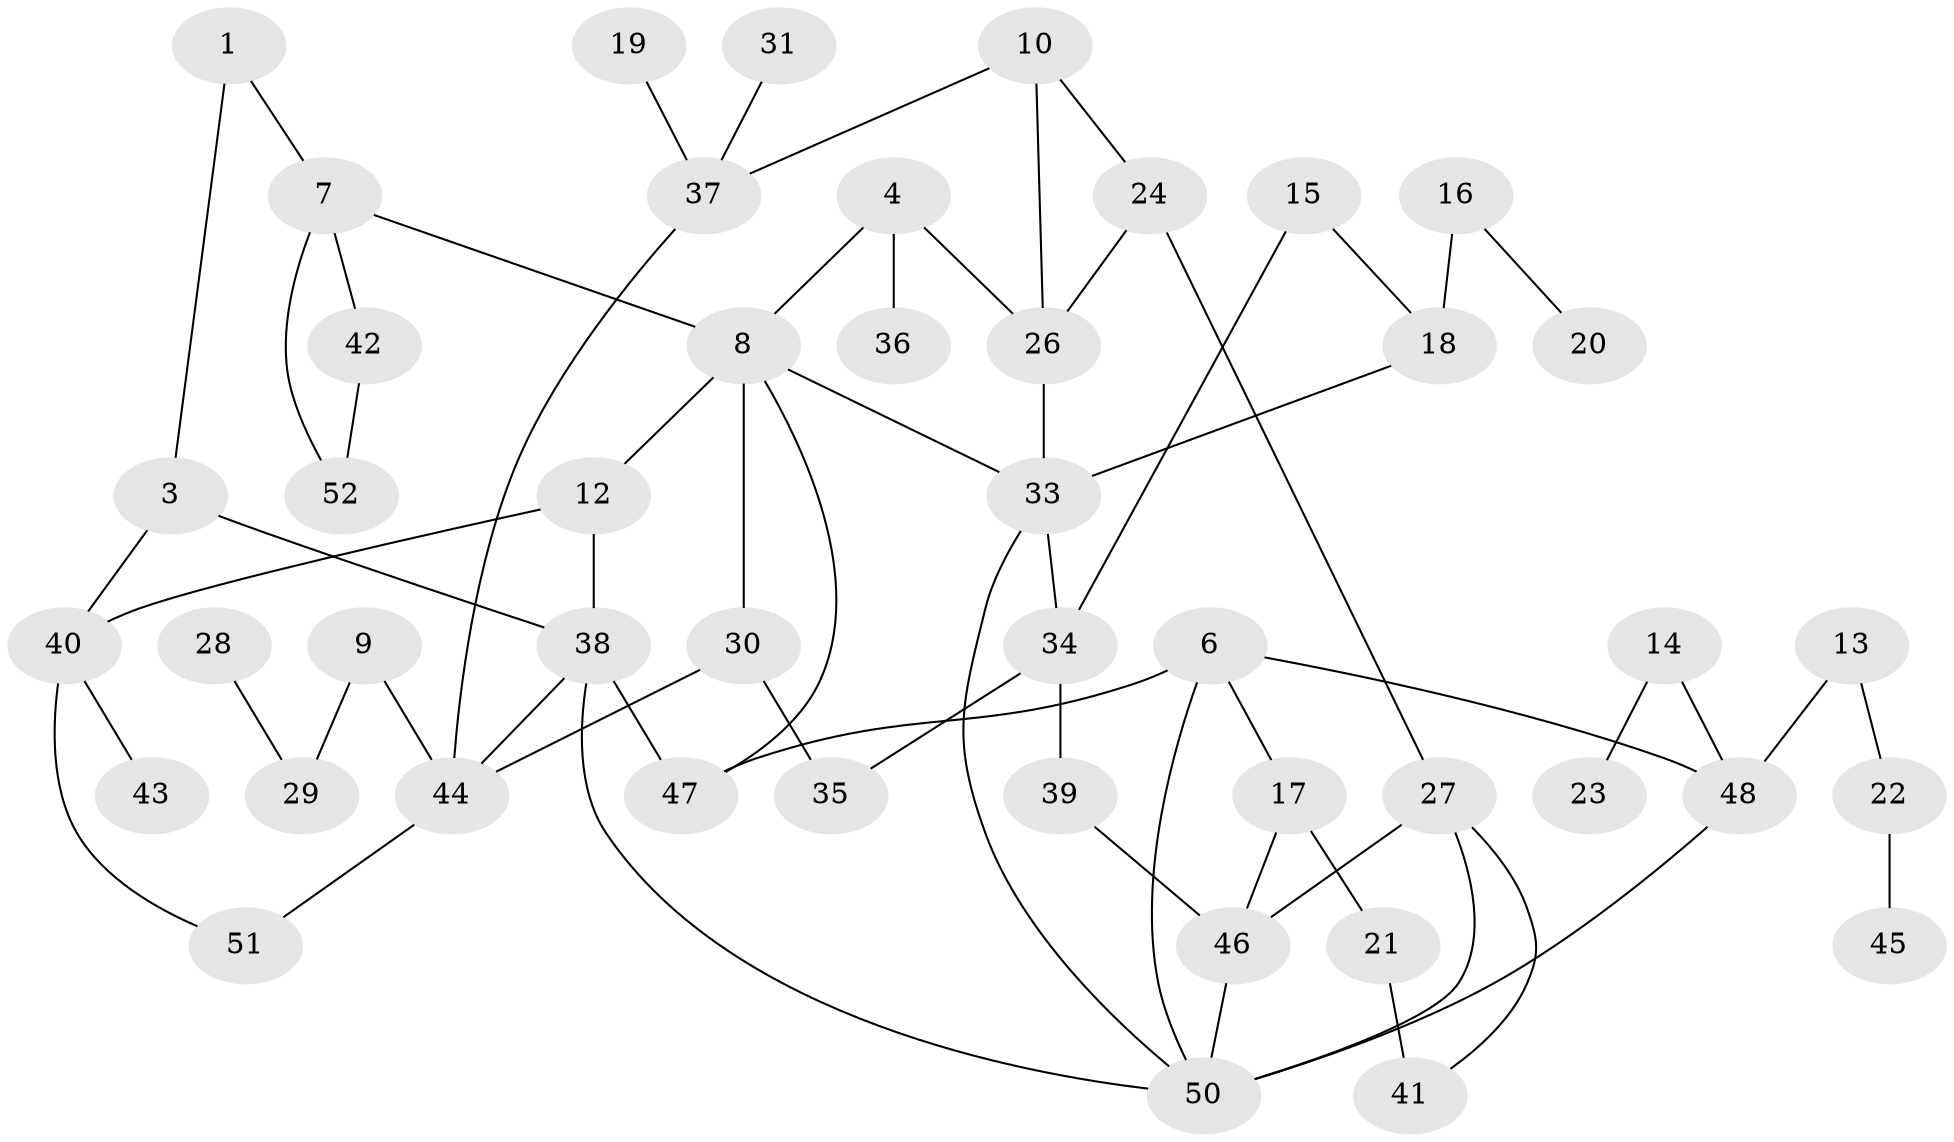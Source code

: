 // original degree distribution, {3: 0.24324324324324326, 2: 0.28378378378378377, 0: 0.08108108108108109, 1: 0.20270270270270271, 4: 0.10810810810810811, 6: 0.013513513513513514, 5: 0.06756756756756757}
// Generated by graph-tools (version 1.1) at 2025/35/03/04/25 23:35:45]
// undirected, 46 vertices, 64 edges
graph export_dot {
  node [color=gray90,style=filled];
  1;
  3;
  4;
  6;
  7;
  8;
  9;
  10;
  12;
  13;
  14;
  15;
  16;
  17;
  18;
  19;
  20;
  21;
  22;
  23;
  24;
  26;
  27;
  28;
  29;
  30;
  31;
  33;
  34;
  35;
  36;
  37;
  38;
  39;
  40;
  41;
  42;
  43;
  44;
  45;
  46;
  47;
  48;
  50;
  51;
  52;
  1 -- 3 [weight=1.0];
  1 -- 7 [weight=1.0];
  3 -- 38 [weight=1.0];
  3 -- 40 [weight=1.0];
  4 -- 8 [weight=1.0];
  4 -- 26 [weight=1.0];
  4 -- 36 [weight=1.0];
  6 -- 17 [weight=1.0];
  6 -- 47 [weight=1.0];
  6 -- 48 [weight=1.0];
  6 -- 50 [weight=1.0];
  7 -- 8 [weight=1.0];
  7 -- 42 [weight=1.0];
  7 -- 52 [weight=1.0];
  8 -- 12 [weight=1.0];
  8 -- 30 [weight=1.0];
  8 -- 33 [weight=1.0];
  8 -- 47 [weight=1.0];
  9 -- 29 [weight=1.0];
  9 -- 44 [weight=1.0];
  10 -- 24 [weight=1.0];
  10 -- 26 [weight=1.0];
  10 -- 37 [weight=1.0];
  12 -- 38 [weight=1.0];
  12 -- 40 [weight=1.0];
  13 -- 22 [weight=1.0];
  13 -- 48 [weight=1.0];
  14 -- 23 [weight=1.0];
  14 -- 48 [weight=1.0];
  15 -- 18 [weight=1.0];
  15 -- 34 [weight=1.0];
  16 -- 18 [weight=1.0];
  16 -- 20 [weight=1.0];
  17 -- 21 [weight=2.0];
  17 -- 46 [weight=1.0];
  18 -- 33 [weight=1.0];
  19 -- 37 [weight=1.0];
  21 -- 41 [weight=1.0];
  22 -- 45 [weight=1.0];
  24 -- 26 [weight=1.0];
  24 -- 27 [weight=1.0];
  26 -- 33 [weight=1.0];
  27 -- 41 [weight=1.0];
  27 -- 46 [weight=1.0];
  27 -- 50 [weight=1.0];
  28 -- 29 [weight=1.0];
  30 -- 35 [weight=1.0];
  30 -- 44 [weight=1.0];
  31 -- 37 [weight=1.0];
  33 -- 34 [weight=1.0];
  33 -- 50 [weight=1.0];
  34 -- 35 [weight=1.0];
  34 -- 39 [weight=1.0];
  37 -- 44 [weight=1.0];
  38 -- 44 [weight=1.0];
  38 -- 47 [weight=1.0];
  38 -- 50 [weight=1.0];
  39 -- 46 [weight=1.0];
  40 -- 43 [weight=1.0];
  40 -- 51 [weight=1.0];
  42 -- 52 [weight=1.0];
  44 -- 51 [weight=1.0];
  46 -- 50 [weight=1.0];
  48 -- 50 [weight=1.0];
}
